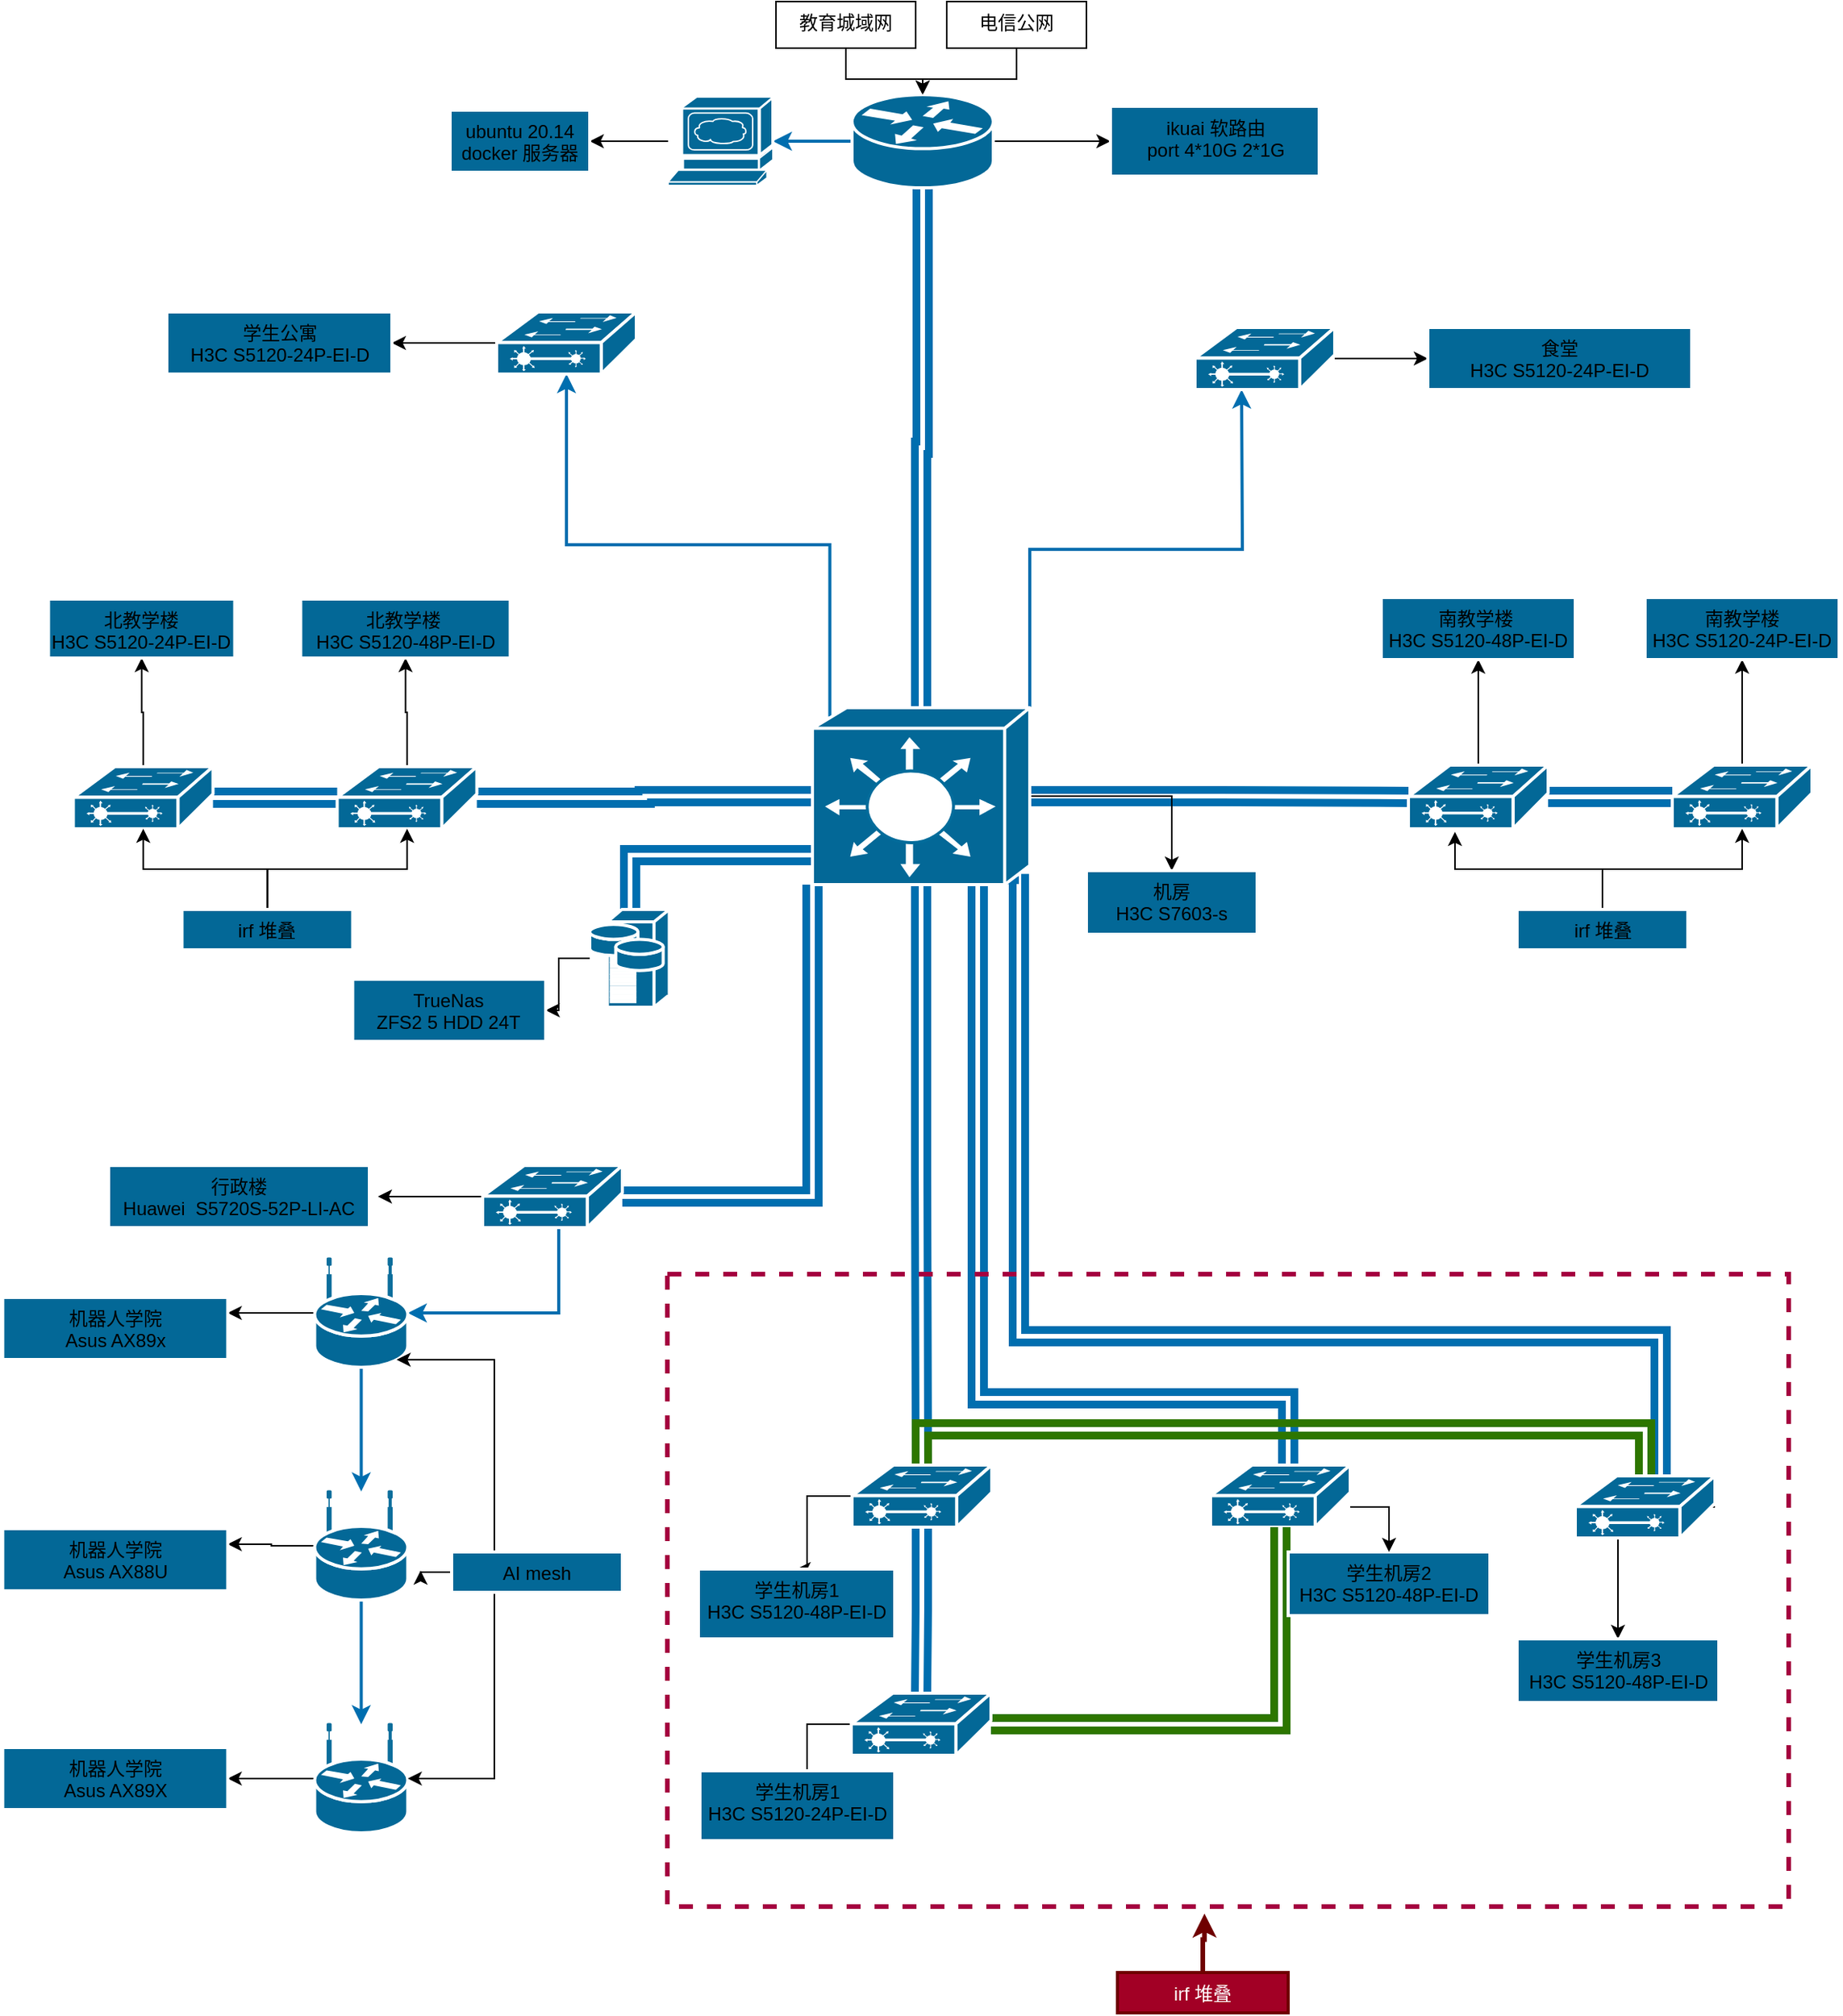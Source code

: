 <mxfile pages="1">
    <diagram id="s0H36gPxGhn2VIy_i9Ih" name="Page-1">
        <mxGraphModel dx="1416" dy="967" grid="1" gridSize="10" guides="1" tooltips="1" connect="1" arrows="1" fold="1" page="1" pageScale="1" pageWidth="1200" pageHeight="1920" math="0" shadow="0">
            <root>
                <mxCell id="0"/>
                <mxCell id="1" parent="0"/>
                <mxCell id="90" style="edgeStyle=orthogonalEdgeStyle;rounded=0;orthogonalLoop=1;jettySize=auto;html=1;" edge="1" parent="1" source="49" target="71">
                    <mxGeometry relative="1" as="geometry"/>
                </mxCell>
                <mxCell id="49" value="教育城域网&lt;br&gt;" style="whiteSpace=wrap;html=1;verticalAlign=top;" parent="1" vertex="1">
                    <mxGeometry x="500" y="20" width="90" height="30" as="geometry"/>
                </mxCell>
                <mxCell id="165" style="edgeStyle=orthogonalEdgeStyle;rounded=0;orthogonalLoop=1;jettySize=auto;html=1;entryX=0.5;entryY=0;entryDx=0;entryDy=0;entryPerimeter=0;strokeWidth=5;fillColor=#1ba1e2;strokeColor=#006EAF;shape=link;" edge="1" parent="1" source="71" target="96">
                    <mxGeometry relative="1" as="geometry"/>
                </mxCell>
                <mxCell id="178" style="edgeStyle=orthogonalEdgeStyle;rounded=0;orthogonalLoop=1;jettySize=auto;html=1;entryX=0;entryY=0.5;entryDx=0;entryDy=0;" edge="1" parent="1" source="71" target="159">
                    <mxGeometry relative="1" as="geometry"/>
                </mxCell>
                <mxCell id="204" style="edgeStyle=orthogonalEdgeStyle;rounded=0;orthogonalLoop=1;jettySize=auto;html=1;exitX=0;exitY=0.5;exitDx=0;exitDy=0;exitPerimeter=0;entryX=1;entryY=0.5;entryDx=0;entryDy=0;entryPerimeter=0;strokeWidth=2;fillColor=#1ba1e2;strokeColor=#006EAF;" edge="1" parent="1" source="71" target="203">
                    <mxGeometry relative="1" as="geometry"/>
                </mxCell>
                <mxCell id="71" value="" style="shape=mxgraph.cisco.routers.router;html=1;pointerEvents=1;dashed=0;fillColor=#036897;strokeColor=#ffffff;strokeWidth=2;verticalLabelPosition=bottom;verticalAlign=top;align=center;outlineConnect=0;" parent="1" vertex="1">
                    <mxGeometry x="549" y="80" width="91" height="60" as="geometry"/>
                </mxCell>
                <mxCell id="92" style="edgeStyle=orthogonalEdgeStyle;rounded=0;orthogonalLoop=1;jettySize=auto;html=1;entryX=0.5;entryY=0;entryDx=0;entryDy=0;entryPerimeter=0;" edge="1" parent="1" source="91" target="71">
                    <mxGeometry relative="1" as="geometry"/>
                </mxCell>
                <mxCell id="91" value="电信公网" style="whiteSpace=wrap;html=1;verticalAlign=top;" vertex="1" parent="1">
                    <mxGeometry x="610" y="20" width="90" height="30" as="geometry"/>
                </mxCell>
                <mxCell id="116" style="edgeStyle=orthogonalEdgeStyle;rounded=0;orthogonalLoop=1;jettySize=auto;html=1;strokeWidth=5;fillColor=#1ba1e2;strokeColor=#006EAF;shape=link;" edge="1" parent="1" source="96" target="97">
                    <mxGeometry relative="1" as="geometry"/>
                </mxCell>
                <mxCell id="117" style="edgeStyle=orthogonalEdgeStyle;rounded=0;orthogonalLoop=1;jettySize=auto;html=1;fillColor=#1ba1e2;strokeColor=#006EAF;strokeWidth=5;shape=link;" edge="1" parent="1" source="96" target="102">
                    <mxGeometry relative="1" as="geometry">
                        <mxPoint x="799" y="532" as="targetPoint"/>
                    </mxGeometry>
                </mxCell>
                <mxCell id="120" style="edgeStyle=orthogonalEdgeStyle;rounded=0;orthogonalLoop=1;jettySize=auto;html=1;entryX=0.5;entryY=0;entryDx=0;entryDy=0;entryPerimeter=0;strokeWidth=5;fillColor=#1ba1e2;strokeColor=#006EAF;shape=link;" edge="1" parent="1" source="96" target="100">
                    <mxGeometry relative="1" as="geometry"/>
                </mxCell>
                <mxCell id="192" style="edgeStyle=orthogonalEdgeStyle;rounded=0;orthogonalLoop=1;jettySize=auto;html=1;exitX=1;exitY=0;exitDx=0;exitDy=0;exitPerimeter=0;strokeWidth=2;fillColor=#1ba1e2;strokeColor=#006EAF;" edge="1" parent="1" source="96">
                    <mxGeometry relative="1" as="geometry">
                        <mxPoint x="800" y="270" as="targetPoint"/>
                    </mxGeometry>
                </mxCell>
                <mxCell id="193" style="edgeStyle=orthogonalEdgeStyle;rounded=0;orthogonalLoop=1;jettySize=auto;html=1;exitX=0.08;exitY=0.05;exitDx=0;exitDy=0;exitPerimeter=0;entryX=0.5;entryY=1;entryDx=0;entryDy=0;entryPerimeter=0;strokeWidth=2;fillColor=#1ba1e2;strokeColor=#006EAF;" edge="1" parent="1" source="96" target="180">
                    <mxGeometry relative="1" as="geometry">
                        <Array as="points">
                            <mxPoint x="535" y="370"/>
                            <mxPoint x="365" y="370"/>
                        </Array>
                    </mxGeometry>
                </mxCell>
                <mxCell id="196" style="edgeStyle=orthogonalEdgeStyle;rounded=0;orthogonalLoop=1;jettySize=auto;html=1;exitX=0.95;exitY=0.94;exitDx=0;exitDy=0;exitPerimeter=0;strokeWidth=5;fillColor=#1ba1e2;strokeColor=#006EAF;shape=link;" edge="1" parent="1" source="96" target="123">
                    <mxGeometry relative="1" as="geometry">
                        <Array as="points">
                            <mxPoint x="630" y="582"/>
                            <mxPoint x="630" y="920"/>
                            <mxPoint x="830" y="920"/>
                        </Array>
                    </mxGeometry>
                </mxCell>
                <mxCell id="200" style="edgeStyle=orthogonalEdgeStyle;shape=link;rounded=0;orthogonalLoop=1;jettySize=auto;html=1;strokeWidth=5;fillColor=#1ba1e2;strokeColor=#006EAF;" edge="1" parent="1" source="96" target="199">
                    <mxGeometry relative="1" as="geometry">
                        <Array as="points">
                            <mxPoint x="406" y="570"/>
                        </Array>
                    </mxGeometry>
                </mxCell>
                <mxCell id="236" style="edgeStyle=orthogonalEdgeStyle;rounded=0;orthogonalLoop=1;jettySize=auto;html=1;entryX=0.5;entryY=0;entryDx=0;entryDy=0;strokeWidth=1;" edge="1" parent="1" source="96" target="195">
                    <mxGeometry relative="1" as="geometry"/>
                </mxCell>
                <mxCell id="240" style="edgeStyle=orthogonalEdgeStyle;rounded=0;orthogonalLoop=1;jettySize=auto;html=1;exitX=0.95;exitY=0.94;exitDx=0;exitDy=0;exitPerimeter=0;strokeWidth=5;fillColor=#1ba1e2;strokeColor=#006EAF;shape=link;" edge="1" parent="1" source="96">
                    <mxGeometry relative="1" as="geometry">
                        <mxPoint x="1070" y="970" as="targetPoint"/>
                        <Array as="points">
                            <mxPoint x="657" y="880"/>
                            <mxPoint x="1070" y="880"/>
                        </Array>
                    </mxGeometry>
                </mxCell>
                <mxCell id="244" style="edgeStyle=orthogonalEdgeStyle;shape=link;rounded=0;orthogonalLoop=1;jettySize=auto;html=1;exitX=0;exitY=1;exitDx=0;exitDy=0;exitPerimeter=0;entryX=1;entryY=0.5;entryDx=0;entryDy=0;entryPerimeter=0;strokeWidth=5;fillColor=#1ba1e2;strokeColor=#006EAF;" edge="1" parent="1" source="96" target="121">
                    <mxGeometry relative="1" as="geometry">
                        <Array as="points">
                            <mxPoint x="523" y="790"/>
                        </Array>
                    </mxGeometry>
                </mxCell>
                <mxCell id="96" value="" style="shape=mxgraph.cisco.switches.layer_3_switch;html=1;pointerEvents=1;dashed=0;fillColor=#036897;strokeColor=#ffffff;strokeWidth=2;verticalLabelPosition=bottom;verticalAlign=top;align=center;outlineConnect=0;" vertex="1" parent="1">
                    <mxGeometry x="523.5" y="475" width="140" height="114" as="geometry"/>
                </mxCell>
                <mxCell id="131" value="" style="edgeStyle=orthogonalEdgeStyle;rounded=0;orthogonalLoop=1;jettySize=auto;html=1;strokeWidth=5;fillColor=#1ba1e2;strokeColor=#006EAF;shape=link;" edge="1" parent="1" source="97" target="130">
                    <mxGeometry relative="1" as="geometry">
                        <Array as="points">
                            <mxPoint x="197.25" y="533"/>
                            <mxPoint x="197.25" y="533"/>
                        </Array>
                    </mxGeometry>
                </mxCell>
                <mxCell id="136" value="" style="edgeStyle=orthogonalEdgeStyle;rounded=0;orthogonalLoop=1;jettySize=auto;html=1;" edge="1" parent="1" source="97" target="135">
                    <mxGeometry relative="1" as="geometry"/>
                </mxCell>
                <mxCell id="97" value="" style="shape=mxgraph.cisco.switches.layer_2_remote_switch;html=1;pointerEvents=1;dashed=0;fillColor=#036897;strokeColor=#ffffff;strokeWidth=2;verticalLabelPosition=bottom;verticalAlign=top;align=center;outlineConnect=0;" vertex="1" parent="1">
                    <mxGeometry x="217.25" y="513" width="90" height="40" as="geometry"/>
                </mxCell>
                <mxCell id="133" value="" style="edgeStyle=orthogonalEdgeStyle;rounded=0;orthogonalLoop=1;jettySize=auto;html=1;entryX=0.5;entryY=0;entryDx=0;entryDy=0;entryPerimeter=0;strokeWidth=5;fillColor=#1ba1e2;strokeColor=#006EAF;shape=link;" edge="1" parent="1" source="100" target="132">
                    <mxGeometry relative="1" as="geometry">
                        <mxPoint x="594" y="1083" as="targetPoint"/>
                    </mxGeometry>
                </mxCell>
                <mxCell id="237" style="edgeStyle=orthogonalEdgeStyle;rounded=0;orthogonalLoop=1;jettySize=auto;html=1;entryX=0.5;entryY=0;entryDx=0;entryDy=0;strokeWidth=1;" edge="1" parent="1" source="100" target="161">
                    <mxGeometry relative="1" as="geometry">
                        <Array as="points">
                            <mxPoint x="520" y="983"/>
                            <mxPoint x="520" y="1030"/>
                        </Array>
                    </mxGeometry>
                </mxCell>
                <mxCell id="248" style="edgeStyle=orthogonalEdgeStyle;shape=link;rounded=0;orthogonalLoop=1;jettySize=auto;html=1;strokeWidth=5;fillColor=#60a917;strokeColor=#2D7600;" edge="1" parent="1" source="100" target="241">
                    <mxGeometry relative="1" as="geometry">
                        <Array as="points">
                            <mxPoint x="594" y="940"/>
                            <mxPoint x="1060" y="940"/>
                        </Array>
                    </mxGeometry>
                </mxCell>
                <mxCell id="100" value="" style="shape=mxgraph.cisco.switches.layer_2_remote_switch;html=1;pointerEvents=1;dashed=0;fillColor=#036897;strokeColor=#ffffff;strokeWidth=2;verticalLabelPosition=bottom;verticalAlign=top;align=center;outlineConnect=0;" vertex="1" parent="1">
                    <mxGeometry x="549" y="963" width="90" height="40" as="geometry"/>
                </mxCell>
                <mxCell id="129" value="" style="edgeStyle=orthogonalEdgeStyle;rounded=0;orthogonalLoop=1;jettySize=auto;html=1;strokeWidth=5;fillColor=#1ba1e2;strokeColor=#006EAF;shape=link;" edge="1" parent="1" source="102" target="128">
                    <mxGeometry relative="1" as="geometry"/>
                </mxCell>
                <mxCell id="140" value="" style="edgeStyle=orthogonalEdgeStyle;rounded=0;orthogonalLoop=1;jettySize=auto;html=1;" edge="1" parent="1" source="102" target="139">
                    <mxGeometry relative="1" as="geometry"/>
                </mxCell>
                <mxCell id="102" value="" style="shape=mxgraph.cisco.switches.layer_2_remote_switch;html=1;pointerEvents=1;dashed=0;fillColor=#036897;strokeColor=#ffffff;strokeWidth=2;verticalLabelPosition=bottom;verticalAlign=top;align=center;outlineConnect=0;" vertex="1" parent="1">
                    <mxGeometry x="907.5" y="512" width="90" height="41" as="geometry"/>
                </mxCell>
                <mxCell id="119" style="edgeStyle=orthogonalEdgeStyle;rounded=0;orthogonalLoop=1;jettySize=auto;html=1;exitX=0.5;exitY=1;exitDx=0;exitDy=0;exitPerimeter=0;" edge="1" parent="1" source="102" target="102">
                    <mxGeometry relative="1" as="geometry"/>
                </mxCell>
                <mxCell id="177" value="" style="edgeStyle=orthogonalEdgeStyle;rounded=0;orthogonalLoop=1;jettySize=auto;html=1;" edge="1" parent="1" source="121">
                    <mxGeometry relative="1" as="geometry">
                        <mxPoint x="243.5" y="790" as="targetPoint"/>
                    </mxGeometry>
                </mxCell>
                <mxCell id="210" style="edgeStyle=orthogonalEdgeStyle;rounded=0;orthogonalLoop=1;jettySize=auto;html=1;strokeWidth=2;entryX=1;entryY=0.5;entryDx=0;entryDy=0;entryPerimeter=0;fillColor=#1ba1e2;strokeColor=#006EAF;" edge="1" parent="1" source="121" target="207">
                    <mxGeometry relative="1" as="geometry">
                        <mxPoint x="365" y="1010" as="targetPoint"/>
                        <Array as="points">
                            <mxPoint x="360" y="865"/>
                        </Array>
                    </mxGeometry>
                </mxCell>
                <mxCell id="121" value="" style="shape=mxgraph.cisco.switches.layer_2_remote_switch;html=1;pointerEvents=1;dashed=0;fillColor=#036897;strokeColor=#ffffff;strokeWidth=2;verticalLabelPosition=bottom;verticalAlign=top;align=center;outlineConnect=0;" vertex="1" parent="1">
                    <mxGeometry x="311" y="770" width="90" height="40" as="geometry"/>
                </mxCell>
                <mxCell id="123" value="" style="shape=mxgraph.cisco.switches.layer_2_remote_switch;html=1;pointerEvents=1;dashed=0;fillColor=#036897;strokeColor=#ffffff;strokeWidth=2;verticalLabelPosition=bottom;verticalAlign=top;align=center;outlineConnect=0;" vertex="1" parent="1">
                    <mxGeometry x="780" y="963" width="90" height="40" as="geometry"/>
                </mxCell>
                <mxCell id="142" value="" style="edgeStyle=orthogonalEdgeStyle;rounded=0;orthogonalLoop=1;jettySize=auto;html=1;" edge="1" parent="1" source="128" target="141">
                    <mxGeometry relative="1" as="geometry"/>
                </mxCell>
                <mxCell id="128" value="" style="shape=mxgraph.cisco.switches.layer_2_remote_switch;html=1;pointerEvents=1;dashed=0;fillColor=#036897;strokeColor=#ffffff;strokeWidth=2;verticalLabelPosition=bottom;verticalAlign=top;align=center;outlineConnect=0;" vertex="1" parent="1">
                    <mxGeometry x="1077.5" y="512" width="90" height="41" as="geometry"/>
                </mxCell>
                <mxCell id="138" value="" style="edgeStyle=orthogonalEdgeStyle;rounded=0;orthogonalLoop=1;jettySize=auto;html=1;" edge="1" parent="1" source="130" target="137">
                    <mxGeometry relative="1" as="geometry"/>
                </mxCell>
                <mxCell id="130" value="" style="shape=mxgraph.cisco.switches.layer_2_remote_switch;html=1;pointerEvents=1;dashed=0;fillColor=#036897;strokeColor=#ffffff;strokeWidth=2;verticalLabelPosition=bottom;verticalAlign=top;align=center;outlineConnect=0;" vertex="1" parent="1">
                    <mxGeometry x="47.25" y="513" width="90" height="40" as="geometry"/>
                </mxCell>
                <mxCell id="238" style="edgeStyle=orthogonalEdgeStyle;rounded=0;orthogonalLoop=1;jettySize=auto;html=1;entryX=0.5;entryY=0;entryDx=0;entryDy=0;strokeWidth=1;" edge="1" parent="1" source="132" target="163">
                    <mxGeometry relative="1" as="geometry">
                        <Array as="points">
                            <mxPoint x="520" y="1130"/>
                            <mxPoint x="520" y="1200"/>
                        </Array>
                    </mxGeometry>
                </mxCell>
                <mxCell id="247" style="edgeStyle=orthogonalEdgeStyle;shape=link;rounded=0;orthogonalLoop=1;jettySize=auto;html=1;entryX=0.5;entryY=1;entryDx=0;entryDy=0;entryPerimeter=0;strokeWidth=5;fillColor=#60a917;strokeColor=#2D7600;" edge="1" parent="1" source="132" target="123">
                    <mxGeometry relative="1" as="geometry"/>
                </mxCell>
                <mxCell id="132" value="" style="shape=mxgraph.cisco.switches.layer_2_remote_switch;html=1;pointerEvents=1;dashed=0;fillColor=#036897;strokeColor=#ffffff;strokeWidth=2;verticalLabelPosition=bottom;verticalAlign=top;align=center;outlineConnect=0;" vertex="1" parent="1">
                    <mxGeometry x="548.5" y="1110" width="90" height="40" as="geometry"/>
                </mxCell>
                <mxCell id="135" value="北教学楼&amp;nbsp;&lt;br&gt;H3C S5120-48P-EI-D" style="whiteSpace=wrap;html=1;dashed=0;verticalAlign=top;strokeColor=#ffffff;strokeWidth=2;fillColor=#036897;" vertex="1" parent="1">
                    <mxGeometry x="193.75" y="405" width="135" height="38" as="geometry"/>
                </mxCell>
                <mxCell id="137" value="北教学楼&lt;br&gt;H3C S5120-24P-EI-D" style="whiteSpace=wrap;html=1;dashed=0;verticalAlign=top;strokeColor=#ffffff;strokeWidth=2;fillColor=#036897;" vertex="1" parent="1">
                    <mxGeometry x="31.25" y="405" width="120" height="38" as="geometry"/>
                </mxCell>
                <mxCell id="139" value="&lt;span&gt;南教学楼&amp;nbsp;&lt;/span&gt;&lt;br&gt;&lt;span&gt;H3C S5120-48P-EI-D&lt;/span&gt;" style="whiteSpace=wrap;html=1;dashed=0;verticalAlign=top;strokeColor=#ffffff;strokeWidth=2;fillColor=#036897;" vertex="1" parent="1">
                    <mxGeometry x="890" y="404" width="125" height="40" as="geometry"/>
                </mxCell>
                <mxCell id="141" value="&lt;span&gt;南教学楼&lt;/span&gt;&lt;br&gt;&lt;span&gt;H3C S5120-24P-EI-D&lt;/span&gt;" style="whiteSpace=wrap;html=1;dashed=0;verticalAlign=top;strokeColor=#ffffff;strokeWidth=2;fillColor=#036897;" vertex="1" parent="1">
                    <mxGeometry x="1060" y="404" width="125" height="40" as="geometry"/>
                </mxCell>
                <mxCell id="150" style="edgeStyle=orthogonalEdgeStyle;rounded=0;orthogonalLoop=1;jettySize=auto;html=1;" edge="1" parent="1" source="144" target="97">
                    <mxGeometry relative="1" as="geometry"/>
                </mxCell>
                <mxCell id="152" style="edgeStyle=orthogonalEdgeStyle;rounded=0;orthogonalLoop=1;jettySize=auto;html=1;" edge="1" parent="1" source="144" target="130">
                    <mxGeometry relative="1" as="geometry"/>
                </mxCell>
                <mxCell id="144" value="irf 堆叠" style="whiteSpace=wrap;html=1;dashed=0;verticalAlign=top;strokeColor=#ffffff;strokeWidth=2;fillColor=#036897;" vertex="1" parent="1">
                    <mxGeometry x="117.25" y="605" width="110" height="26" as="geometry"/>
                </mxCell>
                <mxCell id="157" style="edgeStyle=orthogonalEdgeStyle;rounded=0;orthogonalLoop=1;jettySize=auto;html=1;entryX=0.333;entryY=1.049;entryDx=0;entryDy=0;entryPerimeter=0;" edge="1" parent="1" source="156" target="102">
                    <mxGeometry relative="1" as="geometry"/>
                </mxCell>
                <mxCell id="158" style="edgeStyle=orthogonalEdgeStyle;rounded=0;orthogonalLoop=1;jettySize=auto;html=1;" edge="1" parent="1" source="156" target="128">
                    <mxGeometry relative="1" as="geometry"/>
                </mxCell>
                <mxCell id="156" value="irf 堆叠" style="whiteSpace=wrap;html=1;dashed=0;verticalAlign=top;strokeColor=#ffffff;strokeWidth=2;fillColor=#036897;" vertex="1" parent="1">
                    <mxGeometry x="977.5" y="605" width="110" height="26" as="geometry"/>
                </mxCell>
                <mxCell id="159" value="ikuai 软路由&lt;br&gt;port 4*10G 2*1G" style="whiteSpace=wrap;html=1;dashed=0;verticalAlign=top;strokeColor=#ffffff;strokeWidth=2;fillColor=#036897;" vertex="1" parent="1">
                    <mxGeometry x="715.5" y="87.5" width="134.5" height="45" as="geometry"/>
                </mxCell>
                <mxCell id="161" value="学生机房1&lt;br&gt;H3C S5120-48P-EI-D" style="whiteSpace=wrap;html=1;dashed=0;verticalAlign=top;strokeColor=#ffffff;strokeWidth=2;fillColor=#036897;" vertex="1" parent="1">
                    <mxGeometry x="450" y="1030" width="126.5" height="45" as="geometry"/>
                </mxCell>
                <mxCell id="163" value="学生机房1&lt;br&gt;H3C S5120-24P-EI-D&lt;br&gt;" style="whiteSpace=wrap;html=1;dashed=0;verticalAlign=top;strokeColor=#ffffff;strokeWidth=2;fillColor=#036897;" vertex="1" parent="1">
                    <mxGeometry x="451" y="1160" width="125.5" height="45" as="geometry"/>
                </mxCell>
                <mxCell id="254" style="edgeStyle=orthogonalEdgeStyle;rounded=0;orthogonalLoop=1;jettySize=auto;html=1;entryX=0.479;entryY=1.011;entryDx=0;entryDy=0;entryPerimeter=0;strokeWidth=3;fillColor=#a20025;strokeColor=#6F0000;" edge="1" parent="1" source="166" target="252">
                    <mxGeometry relative="1" as="geometry"/>
                </mxCell>
                <mxCell id="166" value="irf 堆叠" style="whiteSpace=wrap;html=1;dashed=0;verticalAlign=top;strokeColor=#6F0000;strokeWidth=2;fillColor=#a20025;fontColor=#ffffff;" vertex="1" parent="1">
                    <mxGeometry x="720" y="1290" width="110" height="26" as="geometry"/>
                </mxCell>
                <mxCell id="179" value="" style="edgeStyle=orthogonalEdgeStyle;rounded=0;orthogonalLoop=1;jettySize=auto;html=1;" edge="1" parent="1" source="180" target="181">
                    <mxGeometry relative="1" as="geometry"/>
                </mxCell>
                <mxCell id="180" value="" style="shape=mxgraph.cisco.switches.layer_2_remote_switch;html=1;pointerEvents=1;dashed=0;fillColor=#036897;strokeColor=#ffffff;strokeWidth=2;verticalLabelPosition=bottom;verticalAlign=top;align=center;outlineConnect=0;" vertex="1" parent="1">
                    <mxGeometry x="320" y="220" width="90" height="40" as="geometry"/>
                </mxCell>
                <mxCell id="181" value="学生公寓&lt;br&gt;H3C S5120-24P-EI-D" style="whiteSpace=wrap;html=1;dashed=0;verticalAlign=top;strokeColor=#ffffff;strokeWidth=2;fillColor=#036897;" vertex="1" parent="1">
                    <mxGeometry x="107.5" y="220" width="145" height="40" as="geometry"/>
                </mxCell>
                <mxCell id="183" value="" style="edgeStyle=orthogonalEdgeStyle;rounded=0;orthogonalLoop=1;jettySize=auto;html=1;" edge="1" parent="1" source="184" target="185">
                    <mxGeometry relative="1" as="geometry"/>
                </mxCell>
                <mxCell id="184" value="" style="shape=mxgraph.cisco.switches.layer_2_remote_switch;html=1;pointerEvents=1;dashed=0;fillColor=#036897;strokeColor=#ffffff;strokeWidth=2;verticalLabelPosition=bottom;verticalAlign=top;align=center;outlineConnect=0;" vertex="1" parent="1">
                    <mxGeometry x="770" y="230" width="90" height="40" as="geometry"/>
                </mxCell>
                <mxCell id="185" value="食堂&lt;br&gt;H3C S5120-24P-EI-D" style="whiteSpace=wrap;html=1;dashed=0;verticalAlign=top;strokeColor=#ffffff;strokeWidth=2;fillColor=#036897;" vertex="1" parent="1">
                    <mxGeometry x="920" y="230" width="170" height="40" as="geometry"/>
                </mxCell>
                <mxCell id="195" value="机房&lt;br&gt;H3C S7603-s" style="whiteSpace=wrap;html=1;dashed=0;verticalAlign=top;strokeColor=#ffffff;strokeWidth=2;fillColor=#036897;" vertex="1" parent="1">
                    <mxGeometry x="700" y="580" width="110" height="41" as="geometry"/>
                </mxCell>
                <mxCell id="202" value="" style="edgeStyle=orthogonalEdgeStyle;rounded=0;orthogonalLoop=1;jettySize=auto;html=1;strokeWidth=1;" edge="1" parent="1" source="199" target="201">
                    <mxGeometry relative="1" as="geometry"/>
                </mxCell>
                <mxCell id="199" value="" style="shape=mxgraph.cisco.servers.storage_server;html=1;pointerEvents=1;dashed=0;fillColor=#036897;strokeColor=#ffffff;strokeWidth=2;verticalLabelPosition=bottom;verticalAlign=top;align=center;outlineConnect=0;" vertex="1" parent="1">
                    <mxGeometry x="380" y="605" width="51.25" height="63" as="geometry"/>
                </mxCell>
                <mxCell id="201" value="TrueNas&lt;br&gt;ZFS2 5 HDD 24T" style="whiteSpace=wrap;html=1;dashed=0;verticalAlign=top;strokeColor=#ffffff;strokeWidth=2;fillColor=#036897;" vertex="1" parent="1">
                    <mxGeometry x="227.25" y="650" width="124.38" height="40" as="geometry"/>
                </mxCell>
                <mxCell id="206" value="" style="edgeStyle=orthogonalEdgeStyle;rounded=0;orthogonalLoop=1;jettySize=auto;html=1;strokeWidth=1;" edge="1" parent="1" source="203" target="205">
                    <mxGeometry relative="1" as="geometry"/>
                </mxCell>
                <mxCell id="203" value="" style="shape=mxgraph.cisco.servers.www_server;html=1;pointerEvents=1;dashed=0;fillColor=#036897;strokeColor=#ffffff;strokeWidth=2;verticalLabelPosition=bottom;verticalAlign=top;align=center;outlineConnect=0;" vertex="1" parent="1">
                    <mxGeometry x="430.5" y="81.5" width="67.5" height="57" as="geometry"/>
                </mxCell>
                <mxCell id="205" value="ubuntu 20.14&lt;br&gt;docker 服务器" style="whiteSpace=wrap;html=1;dashed=0;verticalAlign=top;strokeColor=#ffffff;strokeWidth=2;fillColor=#036897;" vertex="1" parent="1">
                    <mxGeometry x="290" y="90" width="90" height="40" as="geometry"/>
                </mxCell>
                <mxCell id="213" value="" style="edgeStyle=orthogonalEdgeStyle;rounded=0;orthogonalLoop=1;jettySize=auto;html=1;strokeWidth=2;fillColor=#1ba1e2;strokeColor=#006EAF;" edge="1" parent="1" source="207" target="212">
                    <mxGeometry relative="1" as="geometry"/>
                </mxCell>
                <mxCell id="217" style="edgeStyle=orthogonalEdgeStyle;rounded=0;orthogonalLoop=1;jettySize=auto;html=1;entryX=1;entryY=0.25;entryDx=0;entryDy=0;strokeWidth=1;" edge="1" parent="1" source="207" target="216">
                    <mxGeometry relative="1" as="geometry"/>
                </mxCell>
                <mxCell id="207" value="" style="shape=mxgraph.cisco.routers.wireless_router;html=1;pointerEvents=1;dashed=0;fillColor=#036897;strokeColor=#ffffff;strokeWidth=2;verticalLabelPosition=bottom;verticalAlign=top;align=center;outlineConnect=0;" vertex="1" parent="1">
                    <mxGeometry x="202.75" y="830" width="60" height="70" as="geometry"/>
                </mxCell>
                <mxCell id="215" value="" style="edgeStyle=orthogonalEdgeStyle;rounded=0;orthogonalLoop=1;jettySize=auto;html=1;strokeWidth=2;fillColor=#1ba1e2;strokeColor=#006EAF;" edge="1" parent="1" source="212" target="214">
                    <mxGeometry relative="1" as="geometry"/>
                </mxCell>
                <mxCell id="220" style="edgeStyle=orthogonalEdgeStyle;rounded=0;orthogonalLoop=1;jettySize=auto;html=1;entryX=1;entryY=0.25;entryDx=0;entryDy=0;strokeWidth=1;" edge="1" parent="1" source="212" target="219">
                    <mxGeometry relative="1" as="geometry"/>
                </mxCell>
                <mxCell id="212" value="" style="shape=mxgraph.cisco.routers.wireless_router;html=1;pointerEvents=1;dashed=0;fillColor=#036897;strokeColor=#ffffff;strokeWidth=2;verticalLabelPosition=bottom;verticalAlign=top;align=center;outlineConnect=0;" vertex="1" parent="1">
                    <mxGeometry x="202.75" y="980" width="60" height="70" as="geometry"/>
                </mxCell>
                <mxCell id="222" style="edgeStyle=orthogonalEdgeStyle;rounded=0;orthogonalLoop=1;jettySize=auto;html=1;entryX=1;entryY=0.5;entryDx=0;entryDy=0;strokeWidth=1;" edge="1" parent="1" source="214" target="221">
                    <mxGeometry relative="1" as="geometry"/>
                </mxCell>
                <mxCell id="214" value="" style="shape=mxgraph.cisco.routers.wireless_router;html=1;pointerEvents=1;dashed=0;fillColor=#036897;strokeColor=#ffffff;strokeWidth=2;verticalLabelPosition=bottom;verticalAlign=top;align=center;outlineConnect=0;" vertex="1" parent="1">
                    <mxGeometry x="202.75" y="1130" width="60" height="70" as="geometry"/>
                </mxCell>
                <mxCell id="216" value="机器人学院&lt;br&gt;Asus AX89x" style="whiteSpace=wrap;html=1;dashed=0;verticalAlign=top;strokeColor=#ffffff;strokeWidth=2;fillColor=#036897;" vertex="1" parent="1">
                    <mxGeometry x="1.75" y="855" width="145" height="40" as="geometry"/>
                </mxCell>
                <mxCell id="219" value="机器人学院&lt;br&gt;Asus AX88U" style="whiteSpace=wrap;html=1;dashed=0;verticalAlign=top;strokeColor=#ffffff;strokeWidth=2;fillColor=#036897;" vertex="1" parent="1">
                    <mxGeometry x="1.75" y="1004" width="145" height="40" as="geometry"/>
                </mxCell>
                <mxCell id="221" value="机器人学院&lt;br&gt;Asus AX89X" style="whiteSpace=wrap;html=1;dashed=0;verticalAlign=top;strokeColor=#ffffff;strokeWidth=2;fillColor=#036897;" vertex="1" parent="1">
                    <mxGeometry x="1.75" y="1145" width="145" height="40" as="geometry"/>
                </mxCell>
                <mxCell id="225" style="edgeStyle=orthogonalEdgeStyle;rounded=0;orthogonalLoop=1;jettySize=auto;html=1;entryX=1.129;entryY=0.729;entryDx=0;entryDy=0;entryPerimeter=0;strokeWidth=1;" edge="1" parent="1" source="223" target="212">
                    <mxGeometry relative="1" as="geometry"/>
                </mxCell>
                <mxCell id="226" style="edgeStyle=orthogonalEdgeStyle;rounded=0;orthogonalLoop=1;jettySize=auto;html=1;exitX=0.25;exitY=0;exitDx=0;exitDy=0;entryX=0.88;entryY=0.93;entryDx=0;entryDy=0;entryPerimeter=0;strokeWidth=1;" edge="1" parent="1" source="223" target="207">
                    <mxGeometry relative="1" as="geometry">
                        <Array as="points">
                            <mxPoint x="318" y="895"/>
                        </Array>
                    </mxGeometry>
                </mxCell>
                <mxCell id="227" style="edgeStyle=orthogonalEdgeStyle;rounded=0;orthogonalLoop=1;jettySize=auto;html=1;exitX=0.25;exitY=1;exitDx=0;exitDy=0;entryX=1;entryY=0.5;entryDx=0;entryDy=0;entryPerimeter=0;strokeWidth=1;" edge="1" parent="1" source="223" target="214">
                    <mxGeometry relative="1" as="geometry"/>
                </mxCell>
                <mxCell id="223" value="AI mesh" style="whiteSpace=wrap;html=1;dashed=0;verticalAlign=top;strokeColor=#ffffff;strokeWidth=2;fillColor=#036897;" vertex="1" parent="1">
                    <mxGeometry x="291" y="1019" width="110" height="26" as="geometry"/>
                </mxCell>
                <mxCell id="234" value="行政楼&lt;br&gt;Huawei&amp;nbsp; S5720S-52P-LI-AC" style="whiteSpace=wrap;html=1;dashed=0;verticalAlign=top;strokeColor=#ffffff;strokeWidth=2;fillColor=#036897;" vertex="1" parent="1">
                    <mxGeometry x="70" y="770" width="168" height="40" as="geometry"/>
                </mxCell>
                <mxCell id="235" value="学生机房2&lt;br&gt;H3C S5120-48P-EI-D" style="whiteSpace=wrap;html=1;dashed=0;verticalAlign=top;strokeColor=#ffffff;strokeWidth=2;fillColor=#036897;" vertex="1" parent="1">
                    <mxGeometry x="830" y="1019" width="130" height="41" as="geometry"/>
                </mxCell>
                <mxCell id="239" value="" style="edgeStyle=orthogonalEdgeStyle;rounded=0;orthogonalLoop=1;jettySize=auto;html=1;" edge="1" parent="1" source="123" target="235">
                    <mxGeometry relative="1" as="geometry">
                        <mxPoint x="870" y="984.0" as="sourcePoint"/>
                        <mxPoint x="1060" y="980" as="targetPoint"/>
                        <Array as="points">
                            <mxPoint x="825" y="990"/>
                            <mxPoint x="895" y="990"/>
                        </Array>
                    </mxGeometry>
                </mxCell>
                <mxCell id="243" style="edgeStyle=orthogonalEdgeStyle;rounded=0;orthogonalLoop=1;jettySize=auto;html=1;exitX=1;exitY=0.5;exitDx=0;exitDy=0;exitPerimeter=0;entryX=0.5;entryY=0;entryDx=0;entryDy=0;strokeWidth=1;" edge="1" parent="1" source="241" target="242">
                    <mxGeometry relative="1" as="geometry">
                        <Array as="points">
                            <mxPoint x="1043" y="990"/>
                        </Array>
                    </mxGeometry>
                </mxCell>
                <mxCell id="241" value="" style="shape=mxgraph.cisco.switches.layer_2_remote_switch;html=1;pointerEvents=1;dashed=0;fillColor=#036897;strokeColor=#ffffff;strokeWidth=2;verticalLabelPosition=bottom;verticalAlign=top;align=center;outlineConnect=0;" vertex="1" parent="1">
                    <mxGeometry x="1015" y="970" width="90" height="40" as="geometry"/>
                </mxCell>
                <mxCell id="242" value="学生机房3&lt;br&gt;H3C S5120-48P-EI-D" style="whiteSpace=wrap;html=1;dashed=0;verticalAlign=top;strokeColor=#ffffff;strokeWidth=2;fillColor=#036897;" vertex="1" parent="1">
                    <mxGeometry x="977.5" y="1075" width="130" height="41" as="geometry"/>
                </mxCell>
                <mxCell id="252" value="" style="whiteSpace=wrap;html=1;dashed=1;verticalAlign=top;strokeWidth=3;strokeColor=#A50040;fontColor=#ffffff;fillColor=none;" vertex="1" parent="1">
                    <mxGeometry x="430" y="840" width="722.5" height="407.5" as="geometry"/>
                </mxCell>
            </root>
        </mxGraphModel>
    </diagram>
</mxfile>